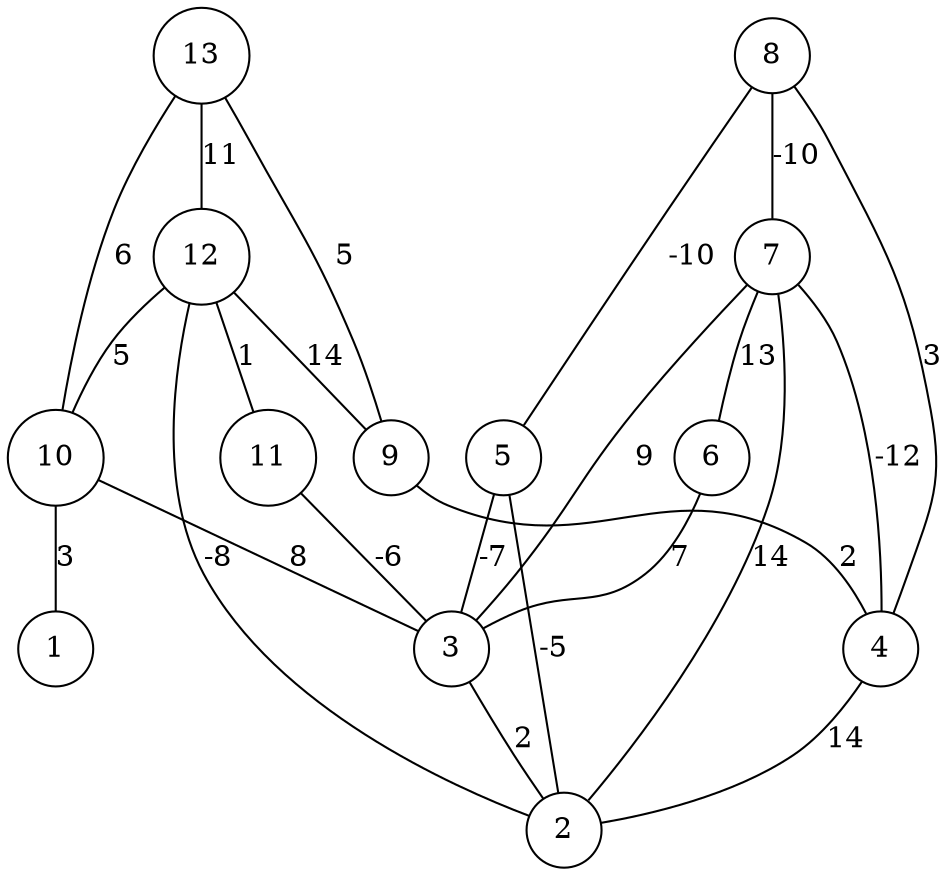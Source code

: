 graph { 
	 fontname="Helvetica,Arial,sans-serif" 
	 node [shape = circle]; 
	 13 -- 9 [label = "5"];
	 13 -- 10 [label = "6"];
	 13 -- 12 [label = "11"];
	 12 -- 2 [label = "-8"];
	 12 -- 9 [label = "14"];
	 12 -- 10 [label = "5"];
	 12 -- 11 [label = "1"];
	 11 -- 3 [label = "-6"];
	 10 -- 1 [label = "3"];
	 10 -- 3 [label = "8"];
	 9 -- 4 [label = "2"];
	 8 -- 4 [label = "3"];
	 8 -- 5 [label = "-10"];
	 8 -- 7 [label = "-10"];
	 7 -- 2 [label = "14"];
	 7 -- 3 [label = "9"];
	 7 -- 4 [label = "-12"];
	 7 -- 6 [label = "13"];
	 6 -- 3 [label = "7"];
	 5 -- 2 [label = "-5"];
	 5 -- 3 [label = "-7"];
	 4 -- 2 [label = "14"];
	 3 -- 2 [label = "2"];
	 1;
	 2;
	 3;
	 4;
	 5;
	 6;
	 7;
	 8;
	 9;
	 10;
	 11;
	 12;
	 13;
}
